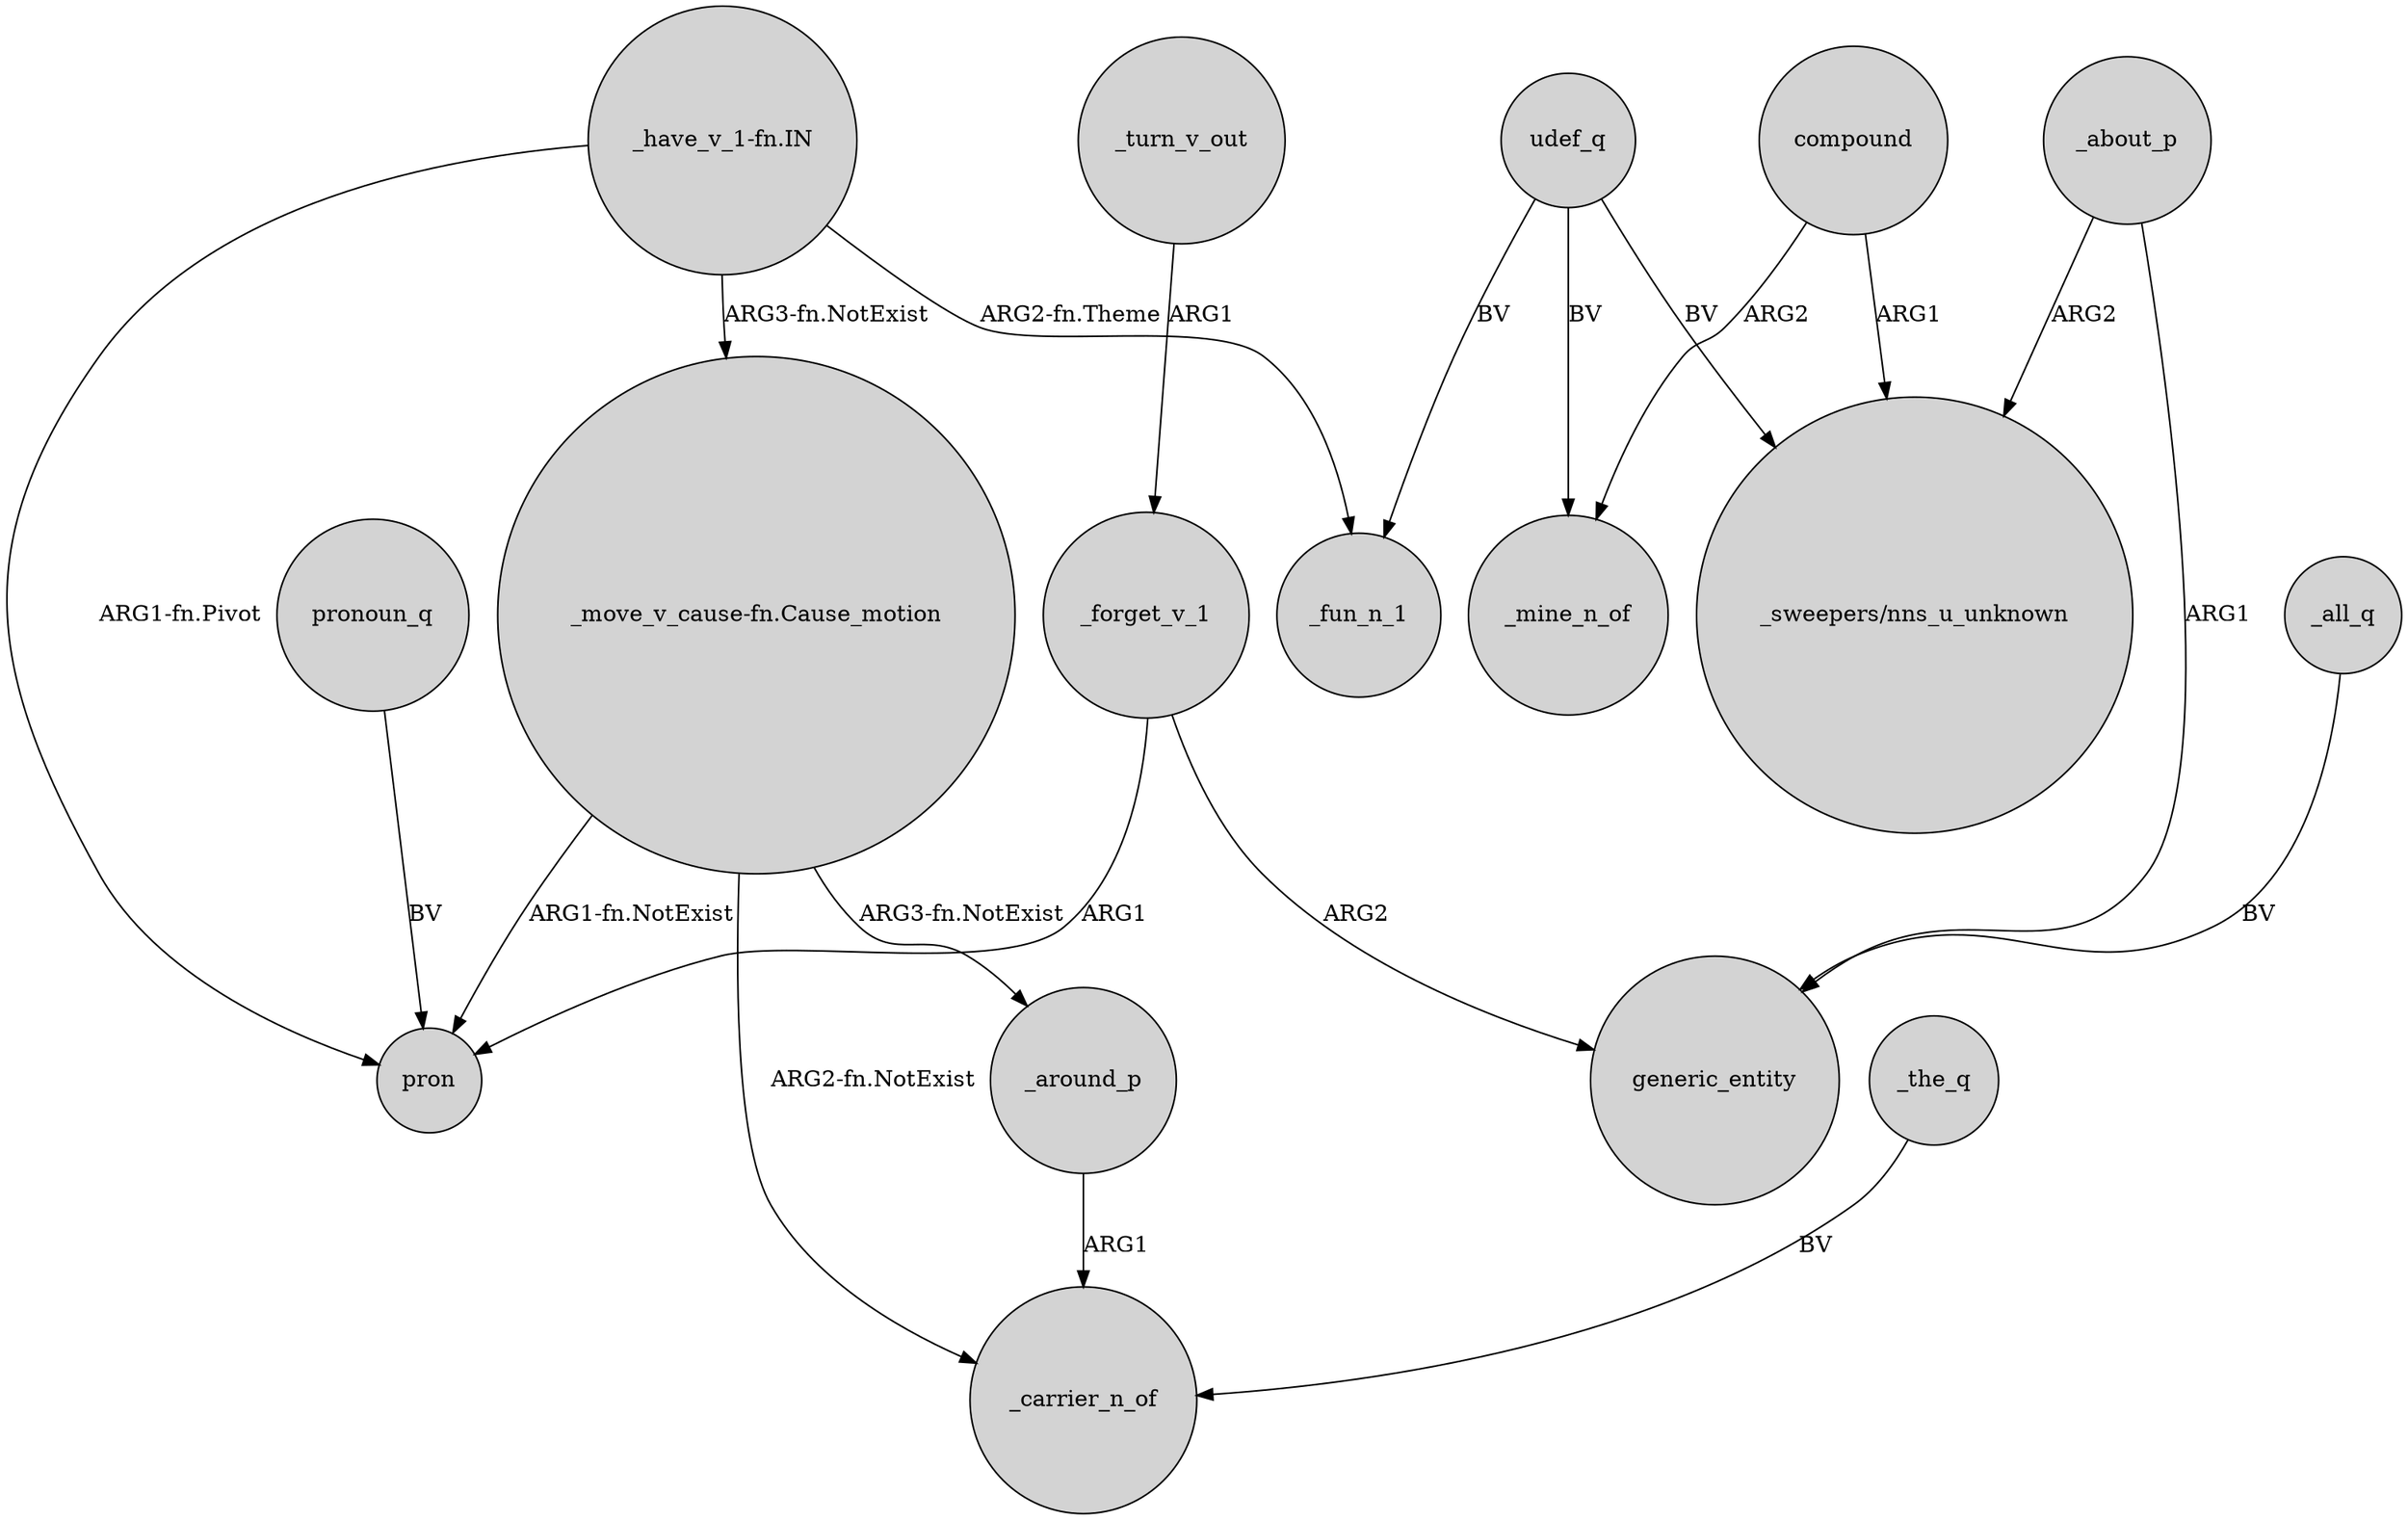 digraph {
	node [shape=circle style=filled]
	_turn_v_out -> _forget_v_1 [label=ARG1]
	_the_q -> _carrier_n_of [label=BV]
	"_have_v_1-fn.IN" -> _fun_n_1 [label="ARG2-fn.Theme"]
	"_move_v_cause-fn.Cause_motion" -> _carrier_n_of [label="ARG2-fn.NotExist"]
	_forget_v_1 -> pron [label=ARG1]
	_forget_v_1 -> generic_entity [label=ARG2]
	_around_p -> _carrier_n_of [label=ARG1]
	udef_q -> _fun_n_1 [label=BV]
	"_move_v_cause-fn.Cause_motion" -> pron [label="ARG1-fn.NotExist"]
	"_have_v_1-fn.IN" -> pron [label="ARG1-fn.Pivot"]
	_about_p -> "_sweepers/nns_u_unknown" [label=ARG2]
	_all_q -> generic_entity [label=BV]
	pronoun_q -> pron [label=BV]
	"_move_v_cause-fn.Cause_motion" -> _around_p [label="ARG3-fn.NotExist"]
	compound -> "_sweepers/nns_u_unknown" [label=ARG1]
	udef_q -> _mine_n_of [label=BV]
	udef_q -> "_sweepers/nns_u_unknown" [label=BV]
	"_have_v_1-fn.IN" -> "_move_v_cause-fn.Cause_motion" [label="ARG3-fn.NotExist"]
	_about_p -> generic_entity [label=ARG1]
	compound -> _mine_n_of [label=ARG2]
}

